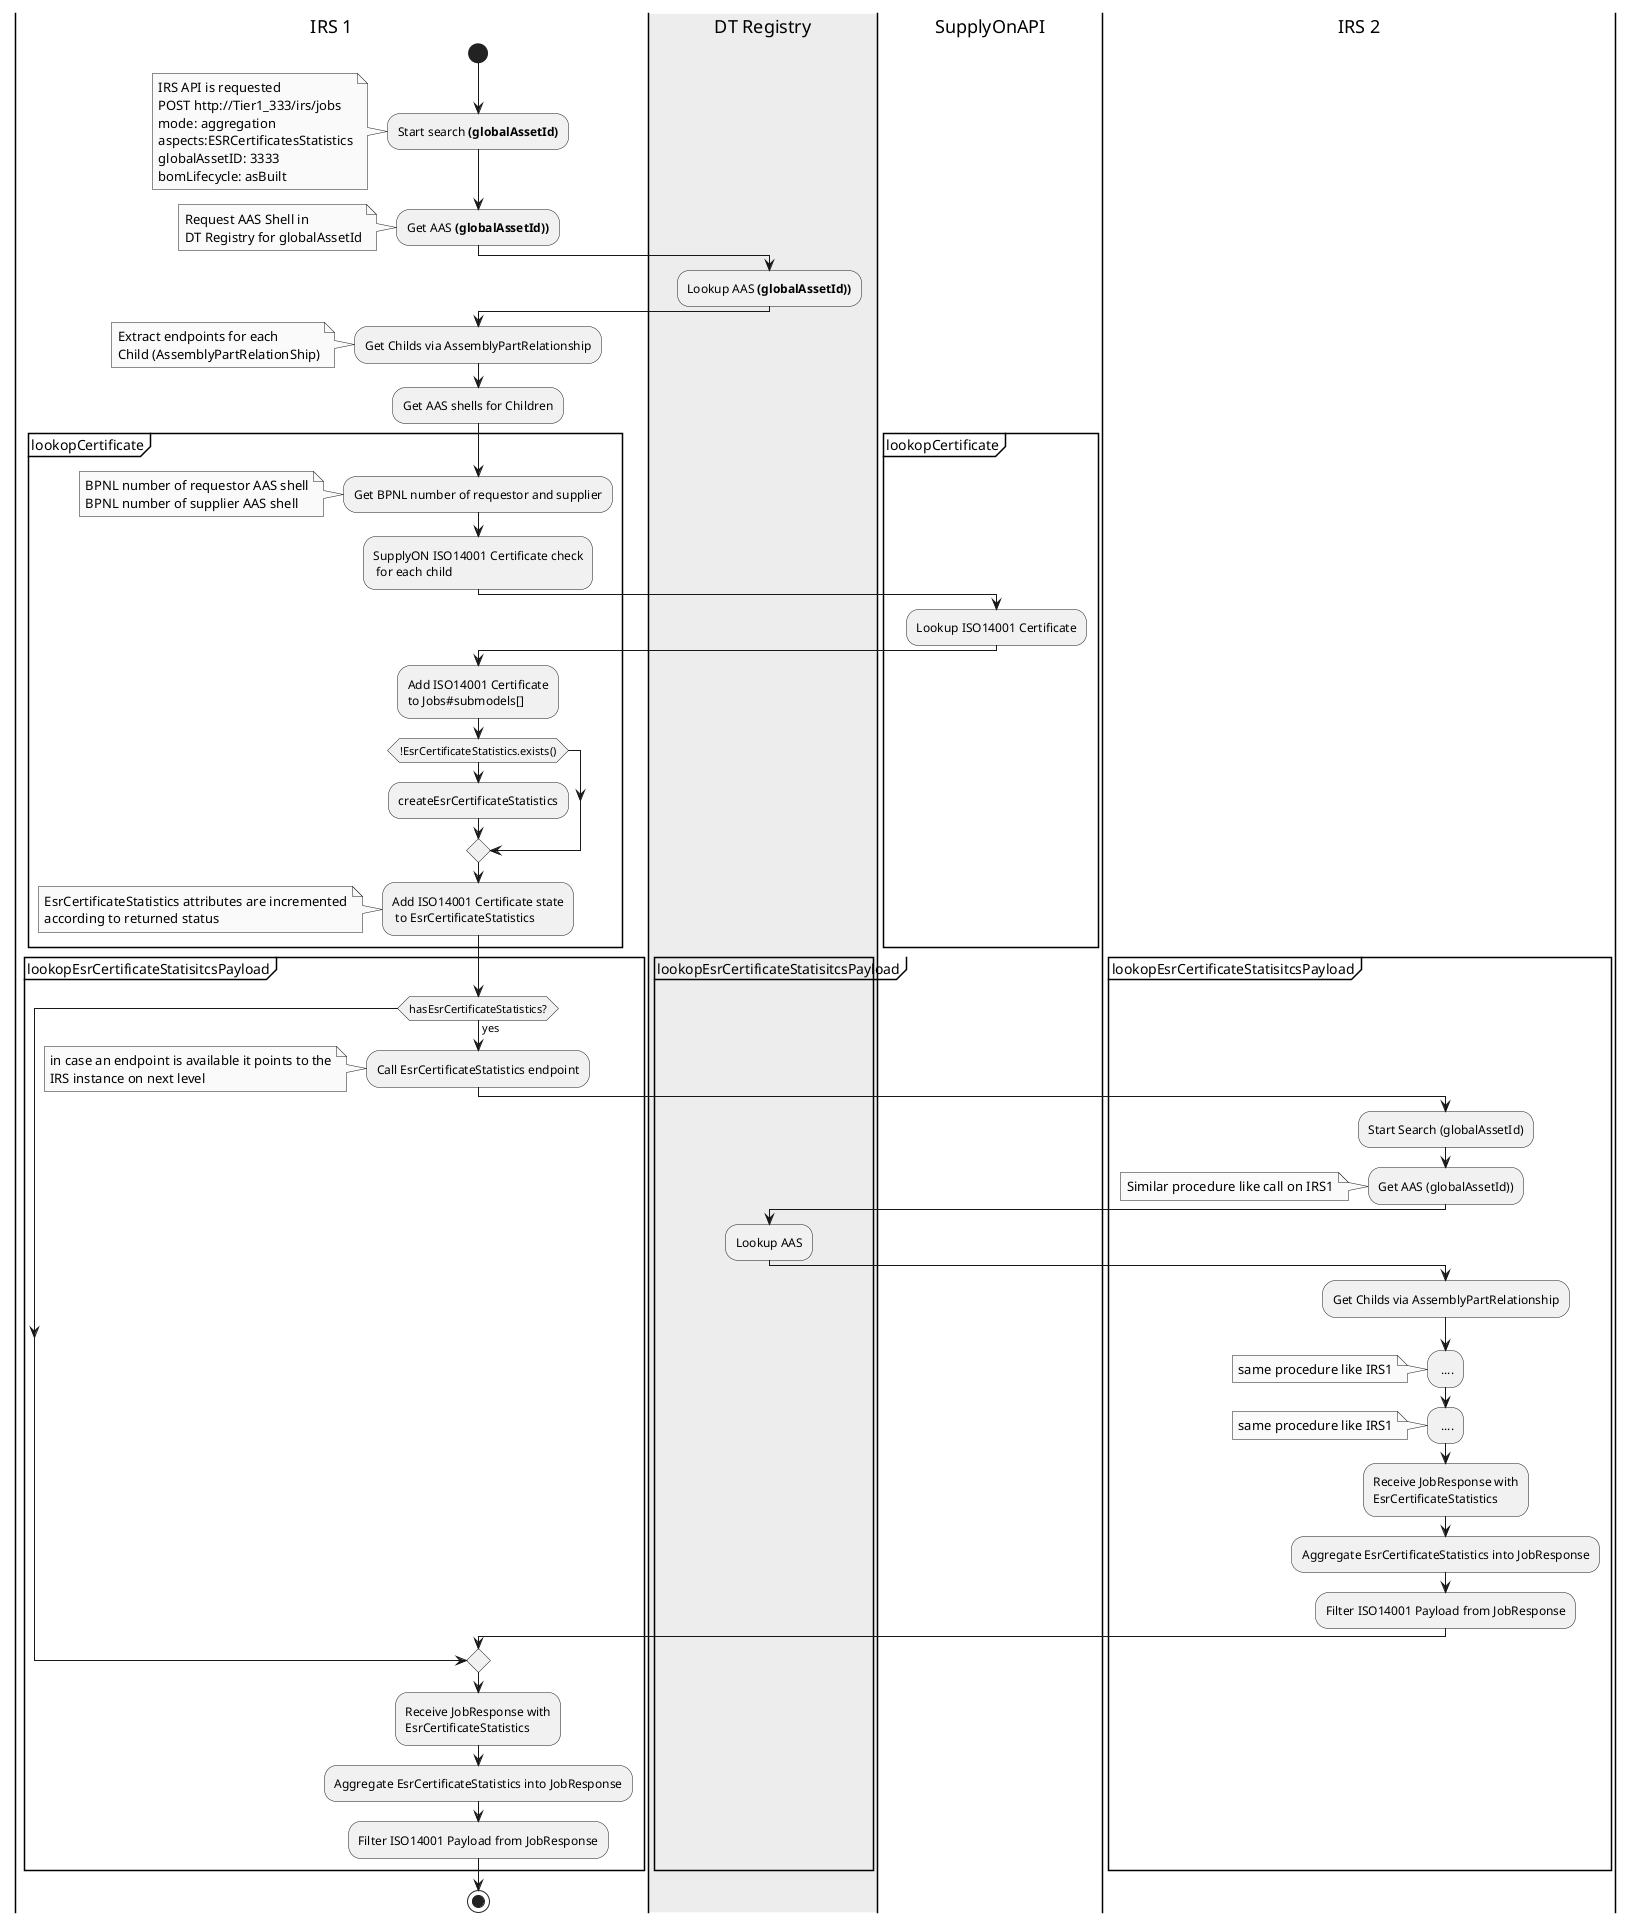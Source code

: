 @startuml
skinparam monochrome true
skinparam shadowing false


|IRS 1|
start
:Start search **(globalAssetId)**;
note
    IRS API is requested
    POST http://Tier1_333/irs/jobs
    mode: aggregation
    aspects:ESRCertificatesStatistics
    globalAssetID: 3333
    bomLifecycle: asBuilt
end note
:Get AAS **(globalAssetId))**;
note
    Request AAS Shell in
    DT Registry for globalAssetId
end note
|#AntiqueWhite|DT Registry|
:Lookup AAS **(globalAssetId))**;
|IRS 1|
:Get Childs via AssemblyPartRelationship;
note
    Extract endpoints for each
    Child (AssemblyPartRelationShip)
end note
:Get AAS shells for Children;

partition lookopCertificate {
:Get BPNL number of requestor and supplier;
note
    BPNL number of requestor AAS shell
    BPNL number of supplier AAS shell
end note
:SupplyON ISO14001 Certificate check
 for each child;
|SupplyOnAPI|
:Lookup ISO14001 Certificate;
|IRS 1|
:Add ISO14001 Certificate
to Jobs#submodels[];
if (!EsrCertificateStatistics.exists()) then
:createEsrCertificateStatistics;
endif
:Add ISO14001 Certificate state
 to EsrCertificateStatistics;
note
    EsrCertificateStatistics attributes are incremented
    according to returned status
end note
}
partition lookopEsrCertificateStatisitcsPayload {
if(hasEsrCertificateStatistics?) then (yes)
:Call EsrCertificateStatistics endpoint;
note
    in case an endpoint is available it points to the
    IRS instance on next level
end note
|IRS 2|
:Start Search (globalAssetId);
:Get AAS (globalAssetId));
note
 Similar procedure like call on IRS1
end note
|#AntiqueWhite|DT Registry|
:Lookup AAS;
|IRS 2|
:Get Childs via AssemblyPartRelationship;
: ....;
note
    same procedure like IRS1
end note
: ....;
note
    same procedure like IRS1
end note
:Receive JobResponse with
EsrCertificateStatistics;
:Aggregate EsrCertificateStatistics into JobResponse;
:Filter ISO14001 Payload from JobResponse;

endif;
|IRS 1|
:Receive JobResponse with
EsrCertificateStatistics;
:Aggregate EsrCertificateStatistics into JobResponse;
:Filter ISO14001 Payload from JobResponse;
}
stop
@enduml